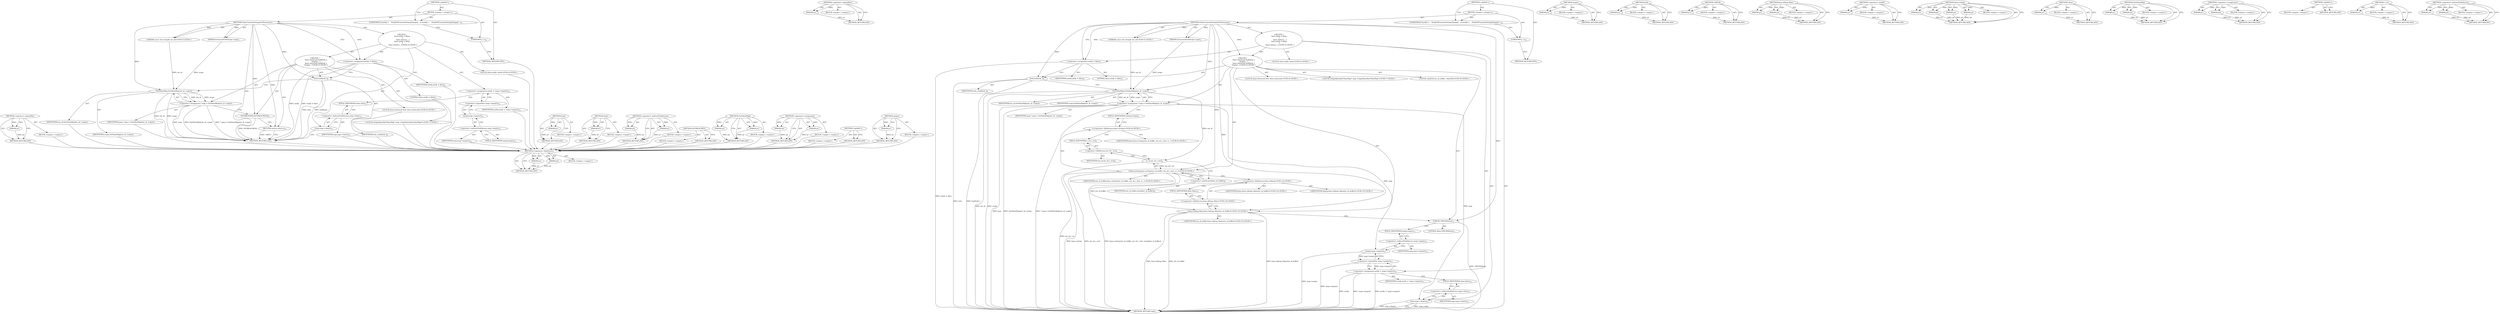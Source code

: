 digraph "empty" {
vulnerable_110 [label=<(METHOD,&lt;operator&gt;.fieldAccess)>];
vulnerable_111 [label=<(PARAM,p1)>];
vulnerable_112 [label=<(PARAM,p2)>];
vulnerable_113 [label=<(BLOCK,&lt;empty&gt;,&lt;empty&gt;)>];
vulnerable_114 [label=<(METHOD_RETURN,ANY)>];
vulnerable_132 [label=<(METHOD,&lt;operator&gt;.logicalNot)>];
vulnerable_133 [label=<(PARAM,p1)>];
vulnerable_134 [label=<(BLOCK,&lt;empty&gt;,&lt;empty&gt;)>];
vulnerable_135 [label=<(METHOD_RETURN,ANY)>];
vulnerable_6 [label=<(METHOD,&lt;global&gt;)<SUB>1</SUB>>];
vulnerable_7 [label=<(BLOCK,&lt;empty&gt;,&lt;empty&gt;)<SUB>1</SUB>>];
vulnerable_8 [label=<(METHOD,ClearContentSettingsForExtension)<SUB>1</SUB>>];
vulnerable_9 [label="<(PARAM,const std::string&amp; ext_id)<SUB>2</SUB>>"];
vulnerable_10 [label=<(PARAM,ExtensionPrefsScope scope)<SUB>3</SUB>>];
vulnerable_11 [label="<(BLOCK,{
  bool notify = false;
   {
     base::AutoLo...,{
  bool notify = false;
   {
     base::AutoLo...)<SUB>3</SUB>>"];
vulnerable_12 [label="<(LOCAL,bool notify: bool)<SUB>4</SUB>>"];
vulnerable_13 [label=<(&lt;operator&gt;.assignment,notify = false)<SUB>4</SUB>>];
vulnerable_14 [label=<(IDENTIFIER,notify,notify = false)<SUB>4</SUB>>];
vulnerable_15 [label=<(LITERAL,false,notify = false)<SUB>4</SUB>>];
vulnerable_16 [label="<(BLOCK,{
     base::AutoLock lock(lock_);
     OriginI...,{
     base::AutoLock lock(lock_);
     OriginI...)<SUB>5</SUB>>"];
vulnerable_17 [label="<(LOCAL,base.AutoLock lock: base.AutoLock)<SUB>6</SUB>>"];
vulnerable_18 [label=<(lock,lock(lock_))<SUB>6</SUB>>];
vulnerable_19 [label=<(IDENTIFIER,lock_,lock(lock_))<SUB>6</SUB>>];
vulnerable_20 [label="<(LOCAL,OriginIdentifierValueMap* map: OriginIdentifierValueMap*)<SUB>7</SUB>>"];
vulnerable_21 [label=<(&lt;operator&gt;.assignment,* map = GetValueMap(ext_id, scope))<SUB>7</SUB>>];
vulnerable_22 [label=<(IDENTIFIER,map,* map = GetValueMap(ext_id, scope))<SUB>7</SUB>>];
vulnerable_23 [label=<(GetValueMap,GetValueMap(ext_id, scope))<SUB>7</SUB>>];
vulnerable_24 [label=<(IDENTIFIER,ext_id,GetValueMap(ext_id, scope))<SUB>7</SUB>>];
vulnerable_25 [label=<(IDENTIFIER,scope,GetValueMap(ext_id, scope))<SUB>7</SUB>>];
vulnerable_26 [label="<(LOCAL,char[33] ext_id_buffer: char[33])<SUB>8</SUB>>"];
vulnerable_27 [label="<(base.strlcpy,base::strlcpy(ext_id_buffer, ext_id.c_str(), si...)<SUB>9</SUB>>"];
vulnerable_28 [label="<(&lt;operator&gt;.fieldAccess,base::strlcpy)<SUB>9</SUB>>"];
vulnerable_29 [label="<(IDENTIFIER,base,base::strlcpy(ext_id_buffer, ext_id.c_str(), si...)<SUB>9</SUB>>"];
vulnerable_30 [label=<(FIELD_IDENTIFIER,strlcpy,strlcpy)<SUB>9</SUB>>];
vulnerable_31 [label="<(IDENTIFIER,ext_id_buffer,base::strlcpy(ext_id_buffer, ext_id.c_str(), si...)<SUB>9</SUB>>"];
vulnerable_32 [label=<(c_str,ext_id.c_str())<SUB>9</SUB>>];
vulnerable_33 [label=<(&lt;operator&gt;.fieldAccess,ext_id.c_str)<SUB>9</SUB>>];
vulnerable_34 [label=<(IDENTIFIER,ext_id,ext_id.c_str())<SUB>9</SUB>>];
vulnerable_35 [label=<(FIELD_IDENTIFIER,c_str,c_str)<SUB>9</SUB>>];
vulnerable_36 [label=<(&lt;operator&gt;.sizeOf,sizeof(ext_id_buffer))<SUB>9</SUB>>];
vulnerable_37 [label=<(IDENTIFIER,ext_id_buffer,sizeof(ext_id_buffer))<SUB>9</SUB>>];
vulnerable_38 [label="<(base.debug.Alias,base::debug::Alias(ext_id_buffer))<SUB>10</SUB>>"];
vulnerable_39 [label="<(&lt;operator&gt;.fieldAccess,base::debug::Alias)<SUB>10</SUB>>"];
vulnerable_40 [label="<(&lt;operator&gt;.fieldAccess,base::debug)<SUB>10</SUB>>"];
vulnerable_41 [label="<(IDENTIFIER,base,base::debug::Alias(ext_id_buffer))<SUB>10</SUB>>"];
vulnerable_42 [label="<(IDENTIFIER,debug,base::debug::Alias(ext_id_buffer))<SUB>10</SUB>>"];
vulnerable_43 [label=<(FIELD_IDENTIFIER,Alias,Alias)<SUB>10</SUB>>];
vulnerable_44 [label="<(IDENTIFIER,ext_id_buffer,base::debug::Alias(ext_id_buffer))<SUB>10</SUB>>"];
vulnerable_45 [label=<(CHECK,CHECK(false))<SUB>11</SUB>>];
vulnerable_46 [label=<(LITERAL,false,CHECK(false))<SUB>11</SUB>>];
vulnerable_47 [label=<(&lt;operator&gt;.assignment,notify = !map-&gt;empty())<SUB>13</SUB>>];
vulnerable_48 [label=<(IDENTIFIER,notify,notify = !map-&gt;empty())<SUB>13</SUB>>];
vulnerable_49 [label=<(&lt;operator&gt;.logicalNot,!map-&gt;empty())<SUB>13</SUB>>];
vulnerable_50 [label=<(empty,map-&gt;empty())<SUB>13</SUB>>];
vulnerable_51 [label=<(&lt;operator&gt;.indirectFieldAccess,map-&gt;empty)<SUB>13</SUB>>];
vulnerable_52 [label=<(IDENTIFIER,map,map-&gt;empty())<SUB>13</SUB>>];
vulnerable_53 [label=<(FIELD_IDENTIFIER,empty,empty)<SUB>13</SUB>>];
vulnerable_54 [label=<(clear,map-&gt;clear())<SUB>14</SUB>>];
vulnerable_55 [label=<(&lt;operator&gt;.indirectFieldAccess,map-&gt;clear)<SUB>14</SUB>>];
vulnerable_56 [label=<(IDENTIFIER,map,map-&gt;clear())<SUB>14</SUB>>];
vulnerable_57 [label=<(FIELD_IDENTIFIER,clear,clear)<SUB>14</SUB>>];
vulnerable_58 [label=<(METHOD_RETURN,void)<SUB>1</SUB>>];
vulnerable_60 [label=<(UNKNOWN,if (notify) {
    NotifyOfContentSettingChanged...,if (notify) {
    NotifyOfContentSettingChanged...)<SUB>16</SUB>>];
vulnerable_61 [label=<(UNKNOWN,},})<SUB>19</SUB>>];
vulnerable_62 [label=<(METHOD_RETURN,ANY)<SUB>1</SUB>>];
vulnerable_136 [label=<(METHOD,empty)>];
vulnerable_137 [label=<(PARAM,p1)>];
vulnerable_138 [label=<(BLOCK,&lt;empty&gt;,&lt;empty&gt;)>];
vulnerable_139 [label=<(METHOD_RETURN,ANY)>];
vulnerable_94 [label=<(METHOD,lock)>];
vulnerable_95 [label=<(PARAM,p1)>];
vulnerable_96 [label=<(BLOCK,&lt;empty&gt;,&lt;empty&gt;)>];
vulnerable_97 [label=<(METHOD_RETURN,ANY)>];
vulnerable_128 [label=<(METHOD,CHECK)>];
vulnerable_129 [label=<(PARAM,p1)>];
vulnerable_130 [label=<(BLOCK,&lt;empty&gt;,&lt;empty&gt;)>];
vulnerable_131 [label=<(METHOD_RETURN,ANY)>];
vulnerable_123 [label=<(METHOD,base.debug.Alias)>];
vulnerable_124 [label=<(PARAM,p1)>];
vulnerable_125 [label=<(PARAM,p2)>];
vulnerable_126 [label=<(BLOCK,&lt;empty&gt;,&lt;empty&gt;)>];
vulnerable_127 [label=<(METHOD_RETURN,ANY)>];
vulnerable_119 [label=<(METHOD,&lt;operator&gt;.sizeOf)>];
vulnerable_120 [label=<(PARAM,p1)>];
vulnerable_121 [label=<(BLOCK,&lt;empty&gt;,&lt;empty&gt;)>];
vulnerable_122 [label=<(METHOD_RETURN,ANY)>];
vulnerable_103 [label=<(METHOD,base.strlcpy)>];
vulnerable_104 [label=<(PARAM,p1)>];
vulnerable_105 [label=<(PARAM,p2)>];
vulnerable_106 [label=<(PARAM,p3)>];
vulnerable_107 [label=<(PARAM,p4)>];
vulnerable_108 [label=<(BLOCK,&lt;empty&gt;,&lt;empty&gt;)>];
vulnerable_109 [label=<(METHOD_RETURN,ANY)>];
vulnerable_145 [label=<(METHOD,clear)>];
vulnerable_146 [label=<(PARAM,p1)>];
vulnerable_147 [label=<(BLOCK,&lt;empty&gt;,&lt;empty&gt;)>];
vulnerable_148 [label=<(METHOD_RETURN,ANY)>];
vulnerable_98 [label=<(METHOD,GetValueMap)>];
vulnerable_99 [label=<(PARAM,p1)>];
vulnerable_100 [label=<(PARAM,p2)>];
vulnerable_101 [label=<(BLOCK,&lt;empty&gt;,&lt;empty&gt;)>];
vulnerable_102 [label=<(METHOD_RETURN,ANY)>];
vulnerable_89 [label=<(METHOD,&lt;operator&gt;.assignment)>];
vulnerable_90 [label=<(PARAM,p1)>];
vulnerable_91 [label=<(PARAM,p2)>];
vulnerable_92 [label=<(BLOCK,&lt;empty&gt;,&lt;empty&gt;)>];
vulnerable_93 [label=<(METHOD_RETURN,ANY)>];
vulnerable_83 [label=<(METHOD,&lt;global&gt;)<SUB>1</SUB>>];
vulnerable_84 [label=<(BLOCK,&lt;empty&gt;,&lt;empty&gt;)>];
vulnerable_85 [label=<(METHOD_RETURN,ANY)>];
vulnerable_115 [label=<(METHOD,c_str)>];
vulnerable_116 [label=<(PARAM,p1)>];
vulnerable_117 [label=<(BLOCK,&lt;empty&gt;,&lt;empty&gt;)>];
vulnerable_118 [label=<(METHOD_RETURN,ANY)>];
vulnerable_140 [label=<(METHOD,&lt;operator&gt;.indirectFieldAccess)>];
vulnerable_141 [label=<(PARAM,p1)>];
vulnerable_142 [label=<(PARAM,p2)>];
vulnerable_143 [label=<(BLOCK,&lt;empty&gt;,&lt;empty&gt;)>];
vulnerable_144 [label=<(METHOD_RETURN,ANY)>];
fixed_83 [label=<(METHOD,&lt;operator&gt;.logicalNot)>];
fixed_84 [label=<(PARAM,p1)>];
fixed_85 [label=<(BLOCK,&lt;empty&gt;,&lt;empty&gt;)>];
fixed_86 [label=<(METHOD_RETURN,ANY)>];
fixed_6 [label=<(METHOD,&lt;global&gt;)<SUB>1</SUB>>];
fixed_7 [label=<(BLOCK,&lt;empty&gt;,&lt;empty&gt;)<SUB>1</SUB>>];
fixed_8 [label=<(METHOD,ClearContentSettingsForExtension)<SUB>1</SUB>>];
fixed_9 [label="<(PARAM,const std::string&amp; ext_id)<SUB>2</SUB>>"];
fixed_10 [label=<(PARAM,ExtensionPrefsScope scope)<SUB>3</SUB>>];
fixed_11 [label="<(BLOCK,{
  bool notify = false;
   {
     base::AutoLo...,{
  bool notify = false;
   {
     base::AutoLo...)<SUB>3</SUB>>"];
fixed_12 [label="<(LOCAL,bool notify: bool)<SUB>4</SUB>>"];
fixed_13 [label=<(&lt;operator&gt;.assignment,notify = false)<SUB>4</SUB>>];
fixed_14 [label=<(IDENTIFIER,notify,notify = false)<SUB>4</SUB>>];
fixed_15 [label=<(LITERAL,false,notify = false)<SUB>4</SUB>>];
fixed_16 [label="<(BLOCK,{
     base::AutoLock lock(lock_);
     OriginI...,{
     base::AutoLock lock(lock_);
     OriginI...)<SUB>5</SUB>>"];
fixed_17 [label="<(LOCAL,base.AutoLock lock: base.AutoLock)<SUB>6</SUB>>"];
fixed_18 [label=<(lock,lock(lock_))<SUB>6</SUB>>];
fixed_19 [label=<(IDENTIFIER,lock_,lock(lock_))<SUB>6</SUB>>];
fixed_20 [label="<(LOCAL,OriginIdentifierValueMap* map: OriginIdentifierValueMap*)<SUB>7</SUB>>"];
fixed_21 [label=<(&lt;operator&gt;.assignment,* map = GetValueMap(ext_id, scope))<SUB>7</SUB>>];
fixed_22 [label=<(IDENTIFIER,map,* map = GetValueMap(ext_id, scope))<SUB>7</SUB>>];
fixed_23 [label=<(GetValueMap,GetValueMap(ext_id, scope))<SUB>7</SUB>>];
fixed_24 [label=<(IDENTIFIER,ext_id,GetValueMap(ext_id, scope))<SUB>7</SUB>>];
fixed_25 [label=<(IDENTIFIER,scope,GetValueMap(ext_id, scope))<SUB>7</SUB>>];
fixed_26 [label=<(NOTREACHED,NOTREACHED())<SUB>9</SUB>>];
fixed_27 [label=<(RETURN,return;,return;)<SUB>10</SUB>>];
fixed_28 [label=<(&lt;operator&gt;.assignment,notify = !map-&gt;empty())<SUB>12</SUB>>];
fixed_29 [label=<(IDENTIFIER,notify,notify = !map-&gt;empty())<SUB>12</SUB>>];
fixed_30 [label=<(&lt;operator&gt;.logicalNot,!map-&gt;empty())<SUB>12</SUB>>];
fixed_31 [label=<(empty,map-&gt;empty())<SUB>12</SUB>>];
fixed_32 [label=<(&lt;operator&gt;.indirectFieldAccess,map-&gt;empty)<SUB>12</SUB>>];
fixed_33 [label=<(IDENTIFIER,map,map-&gt;empty())<SUB>12</SUB>>];
fixed_34 [label=<(FIELD_IDENTIFIER,empty,empty)<SUB>12</SUB>>];
fixed_35 [label=<(clear,map-&gt;clear())<SUB>13</SUB>>];
fixed_36 [label=<(&lt;operator&gt;.indirectFieldAccess,map-&gt;clear)<SUB>13</SUB>>];
fixed_37 [label=<(IDENTIFIER,map,map-&gt;clear())<SUB>13</SUB>>];
fixed_38 [label=<(FIELD_IDENTIFIER,clear,clear)<SUB>13</SUB>>];
fixed_39 [label=<(METHOD_RETURN,void)<SUB>1</SUB>>];
fixed_41 [label=<(UNKNOWN,if (notify) {
    NotifyOfContentSettingChanged...,if (notify) {
    NotifyOfContentSettingChanged...)<SUB>15</SUB>>];
fixed_42 [label=<(UNKNOWN,},})<SUB>18</SUB>>];
fixed_43 [label=<(METHOD_RETURN,ANY)<SUB>1</SUB>>];
fixed_71 [label=<(METHOD,lock)>];
fixed_72 [label=<(PARAM,p1)>];
fixed_73 [label=<(BLOCK,&lt;empty&gt;,&lt;empty&gt;)>];
fixed_74 [label=<(METHOD_RETURN,ANY)>];
fixed_96 [label=<(METHOD,clear)>];
fixed_97 [label=<(PARAM,p1)>];
fixed_98 [label=<(BLOCK,&lt;empty&gt;,&lt;empty&gt;)>];
fixed_99 [label=<(METHOD_RETURN,ANY)>];
fixed_91 [label=<(METHOD,&lt;operator&gt;.indirectFieldAccess)>];
fixed_92 [label=<(PARAM,p1)>];
fixed_93 [label=<(PARAM,p2)>];
fixed_94 [label=<(BLOCK,&lt;empty&gt;,&lt;empty&gt;)>];
fixed_95 [label=<(METHOD_RETURN,ANY)>];
fixed_80 [label=<(METHOD,NOTREACHED)>];
fixed_81 [label=<(BLOCK,&lt;empty&gt;,&lt;empty&gt;)>];
fixed_82 [label=<(METHOD_RETURN,ANY)>];
fixed_75 [label=<(METHOD,GetValueMap)>];
fixed_76 [label=<(PARAM,p1)>];
fixed_77 [label=<(PARAM,p2)>];
fixed_78 [label=<(BLOCK,&lt;empty&gt;,&lt;empty&gt;)>];
fixed_79 [label=<(METHOD_RETURN,ANY)>];
fixed_66 [label=<(METHOD,&lt;operator&gt;.assignment)>];
fixed_67 [label=<(PARAM,p1)>];
fixed_68 [label=<(PARAM,p2)>];
fixed_69 [label=<(BLOCK,&lt;empty&gt;,&lt;empty&gt;)>];
fixed_70 [label=<(METHOD_RETURN,ANY)>];
fixed_60 [label=<(METHOD,&lt;global&gt;)<SUB>1</SUB>>];
fixed_61 [label=<(BLOCK,&lt;empty&gt;,&lt;empty&gt;)>];
fixed_62 [label=<(METHOD_RETURN,ANY)>];
fixed_87 [label=<(METHOD,empty)>];
fixed_88 [label=<(PARAM,p1)>];
fixed_89 [label=<(BLOCK,&lt;empty&gt;,&lt;empty&gt;)>];
fixed_90 [label=<(METHOD_RETURN,ANY)>];
vulnerable_110 -> vulnerable_111  [key=0, label="AST: "];
vulnerable_110 -> vulnerable_111  [key=1, label="DDG: "];
vulnerable_110 -> vulnerable_113  [key=0, label="AST: "];
vulnerable_110 -> vulnerable_112  [key=0, label="AST: "];
vulnerable_110 -> vulnerable_112  [key=1, label="DDG: "];
vulnerable_110 -> vulnerable_114  [key=0, label="AST: "];
vulnerable_110 -> vulnerable_114  [key=1, label="CFG: "];
vulnerable_111 -> vulnerable_114  [key=0, label="DDG: p1"];
vulnerable_112 -> vulnerable_114  [key=0, label="DDG: p2"];
vulnerable_132 -> vulnerable_133  [key=0, label="AST: "];
vulnerable_132 -> vulnerable_133  [key=1, label="DDG: "];
vulnerable_132 -> vulnerable_134  [key=0, label="AST: "];
vulnerable_132 -> vulnerable_135  [key=0, label="AST: "];
vulnerable_132 -> vulnerable_135  [key=1, label="CFG: "];
vulnerable_133 -> vulnerable_135  [key=0, label="DDG: p1"];
vulnerable_6 -> vulnerable_7  [key=0, label="AST: "];
vulnerable_6 -> vulnerable_62  [key=0, label="AST: "];
vulnerable_6 -> vulnerable_60  [key=0, label="CFG: "];
vulnerable_7 -> vulnerable_8  [key=0, label="AST: "];
vulnerable_7 -> vulnerable_60  [key=0, label="AST: "];
vulnerable_7 -> vulnerable_61  [key=0, label="AST: "];
vulnerable_8 -> vulnerable_9  [key=0, label="AST: "];
vulnerable_8 -> vulnerable_9  [key=1, label="DDG: "];
vulnerable_8 -> vulnerable_10  [key=0, label="AST: "];
vulnerable_8 -> vulnerable_10  [key=1, label="DDG: "];
vulnerable_8 -> vulnerable_11  [key=0, label="AST: "];
vulnerable_8 -> vulnerable_58  [key=0, label="AST: "];
vulnerable_8 -> vulnerable_13  [key=0, label="CFG: "];
vulnerable_8 -> vulnerable_13  [key=1, label="DDG: "];
vulnerable_8 -> vulnerable_16  [key=0, label="DDG: "];
vulnerable_8 -> vulnerable_18  [key=0, label="DDG: "];
vulnerable_8 -> vulnerable_27  [key=0, label="DDG: "];
vulnerable_8 -> vulnerable_38  [key=0, label="DDG: "];
vulnerable_8 -> vulnerable_45  [key=0, label="DDG: "];
vulnerable_8 -> vulnerable_23  [key=0, label="DDG: "];
vulnerable_9 -> vulnerable_23  [key=0, label="DDG: ext_id"];
vulnerable_10 -> vulnerable_23  [key=0, label="DDG: scope"];
vulnerable_11 -> vulnerable_12  [key=0, label="AST: "];
vulnerable_11 -> vulnerable_13  [key=0, label="AST: "];
vulnerable_11 -> vulnerable_16  [key=0, label="AST: "];
vulnerable_11 -> vulnerable_47  [key=0, label="AST: "];
vulnerable_11 -> vulnerable_54  [key=0, label="AST: "];
vulnerable_13 -> vulnerable_14  [key=0, label="AST: "];
vulnerable_13 -> vulnerable_15  [key=0, label="AST: "];
vulnerable_13 -> vulnerable_18  [key=0, label="CFG: "];
vulnerable_13 -> vulnerable_58  [key=0, label="DDG: notify = false"];
vulnerable_16 -> vulnerable_17  [key=0, label="AST: "];
vulnerable_16 -> vulnerable_18  [key=0, label="AST: "];
vulnerable_16 -> vulnerable_20  [key=0, label="AST: "];
vulnerable_16 -> vulnerable_21  [key=0, label="AST: "];
vulnerable_16 -> vulnerable_26  [key=0, label="AST: "];
vulnerable_16 -> vulnerable_27  [key=0, label="AST: "];
vulnerable_16 -> vulnerable_38  [key=0, label="AST: "];
vulnerable_16 -> vulnerable_45  [key=0, label="AST: "];
vulnerable_18 -> vulnerable_19  [key=0, label="AST: "];
vulnerable_18 -> vulnerable_23  [key=0, label="CFG: "];
vulnerable_18 -> vulnerable_58  [key=0, label="DDG: lock(lock_)"];
vulnerable_18 -> vulnerable_58  [key=1, label="DDG: lock_"];
vulnerable_21 -> vulnerable_22  [key=0, label="AST: "];
vulnerable_21 -> vulnerable_23  [key=0, label="AST: "];
vulnerable_21 -> vulnerable_30  [key=0, label="CFG: "];
vulnerable_21 -> vulnerable_58  [key=0, label="DDG: map"];
vulnerable_21 -> vulnerable_58  [key=1, label="DDG: GetValueMap(ext_id, scope)"];
vulnerable_21 -> vulnerable_58  [key=2, label="DDG: * map = GetValueMap(ext_id, scope)"];
vulnerable_21 -> vulnerable_54  [key=0, label="DDG: map"];
vulnerable_21 -> vulnerable_50  [key=0, label="DDG: map"];
vulnerable_23 -> vulnerable_24  [key=0, label="AST: "];
vulnerable_23 -> vulnerable_25  [key=0, label="AST: "];
vulnerable_23 -> vulnerable_21  [key=0, label="CFG: "];
vulnerable_23 -> vulnerable_21  [key=1, label="DDG: ext_id"];
vulnerable_23 -> vulnerable_21  [key=2, label="DDG: scope"];
vulnerable_23 -> vulnerable_58  [key=0, label="DDG: ext_id"];
vulnerable_23 -> vulnerable_58  [key=1, label="DDG: scope"];
vulnerable_23 -> vulnerable_32  [key=0, label="DDG: ext_id"];
vulnerable_27 -> vulnerable_28  [key=0, label="AST: "];
vulnerable_27 -> vulnerable_31  [key=0, label="AST: "];
vulnerable_27 -> vulnerable_32  [key=0, label="AST: "];
vulnerable_27 -> vulnerable_36  [key=0, label="AST: "];
vulnerable_27 -> vulnerable_40  [key=0, label="CFG: "];
vulnerable_27 -> vulnerable_58  [key=0, label="DDG: base::strlcpy"];
vulnerable_27 -> vulnerable_58  [key=1, label="DDG: ext_id.c_str()"];
vulnerable_27 -> vulnerable_58  [key=2, label="DDG: base::strlcpy(ext_id_buffer, ext_id.c_str(), sizeof(ext_id_buffer))"];
vulnerable_27 -> vulnerable_38  [key=0, label="DDG: ext_id_buffer"];
vulnerable_28 -> vulnerable_29  [key=0, label="AST: "];
vulnerable_28 -> vulnerable_30  [key=0, label="AST: "];
vulnerable_28 -> vulnerable_35  [key=0, label="CFG: "];
vulnerable_30 -> vulnerable_28  [key=0, label="CFG: "];
vulnerable_32 -> vulnerable_33  [key=0, label="AST: "];
vulnerable_32 -> vulnerable_36  [key=0, label="CFG: "];
vulnerable_32 -> vulnerable_58  [key=0, label="DDG: ext_id.c_str"];
vulnerable_32 -> vulnerable_27  [key=0, label="DDG: ext_id.c_str"];
vulnerable_33 -> vulnerable_34  [key=0, label="AST: "];
vulnerable_33 -> vulnerable_35  [key=0, label="AST: "];
vulnerable_33 -> vulnerable_32  [key=0, label="CFG: "];
vulnerable_35 -> vulnerable_33  [key=0, label="CFG: "];
vulnerable_36 -> vulnerable_37  [key=0, label="AST: "];
vulnerable_36 -> vulnerable_27  [key=0, label="CFG: "];
vulnerable_38 -> vulnerable_39  [key=0, label="AST: "];
vulnerable_38 -> vulnerable_44  [key=0, label="AST: "];
vulnerable_38 -> vulnerable_45  [key=0, label="CFG: "];
vulnerable_38 -> vulnerable_58  [key=0, label="DDG: base::debug::Alias"];
vulnerable_38 -> vulnerable_58  [key=1, label="DDG: ext_id_buffer"];
vulnerable_38 -> vulnerable_58  [key=2, label="DDG: base::debug::Alias(ext_id_buffer)"];
vulnerable_39 -> vulnerable_40  [key=0, label="AST: "];
vulnerable_39 -> vulnerable_43  [key=0, label="AST: "];
vulnerable_39 -> vulnerable_38  [key=0, label="CFG: "];
vulnerable_40 -> vulnerable_41  [key=0, label="AST: "];
vulnerable_40 -> vulnerable_42  [key=0, label="AST: "];
vulnerable_40 -> vulnerable_43  [key=0, label="CFG: "];
vulnerable_43 -> vulnerable_39  [key=0, label="CFG: "];
vulnerable_45 -> vulnerable_46  [key=0, label="AST: "];
vulnerable_45 -> vulnerable_53  [key=0, label="CFG: "];
vulnerable_45 -> vulnerable_58  [key=0, label="DDG: CHECK(false)"];
vulnerable_47 -> vulnerable_48  [key=0, label="AST: "];
vulnerable_47 -> vulnerable_49  [key=0, label="AST: "];
vulnerable_47 -> vulnerable_57  [key=0, label="CFG: "];
vulnerable_47 -> vulnerable_58  [key=0, label="DDG: notify"];
vulnerable_47 -> vulnerable_58  [key=1, label="DDG: !map-&gt;empty()"];
vulnerable_47 -> vulnerable_58  [key=2, label="DDG: notify = !map-&gt;empty()"];
vulnerable_49 -> vulnerable_50  [key=0, label="AST: "];
vulnerable_49 -> vulnerable_47  [key=0, label="CFG: "];
vulnerable_49 -> vulnerable_47  [key=1, label="DDG: map-&gt;empty()"];
vulnerable_49 -> vulnerable_58  [key=0, label="DDG: map-&gt;empty()"];
vulnerable_50 -> vulnerable_51  [key=0, label="AST: "];
vulnerable_50 -> vulnerable_49  [key=0, label="CFG: "];
vulnerable_50 -> vulnerable_49  [key=1, label="DDG: map-&gt;empty"];
vulnerable_50 -> vulnerable_58  [key=0, label="DDG: map-&gt;empty"];
vulnerable_51 -> vulnerable_52  [key=0, label="AST: "];
vulnerable_51 -> vulnerable_53  [key=0, label="AST: "];
vulnerable_51 -> vulnerable_50  [key=0, label="CFG: "];
vulnerable_53 -> vulnerable_51  [key=0, label="CFG: "];
vulnerable_54 -> vulnerable_55  [key=0, label="AST: "];
vulnerable_54 -> vulnerable_58  [key=0, label="CFG: "];
vulnerable_54 -> vulnerable_58  [key=1, label="DDG: map-&gt;clear"];
vulnerable_54 -> vulnerable_58  [key=2, label="DDG: map-&gt;clear()"];
vulnerable_55 -> vulnerable_56  [key=0, label="AST: "];
vulnerable_55 -> vulnerable_57  [key=0, label="AST: "];
vulnerable_55 -> vulnerable_54  [key=0, label="CFG: "];
vulnerable_57 -> vulnerable_55  [key=0, label="CFG: "];
vulnerable_60 -> vulnerable_61  [key=0, label="CFG: "];
vulnerable_61 -> vulnerable_62  [key=0, label="CFG: "];
vulnerable_136 -> vulnerable_137  [key=0, label="AST: "];
vulnerable_136 -> vulnerable_137  [key=1, label="DDG: "];
vulnerable_136 -> vulnerable_138  [key=0, label="AST: "];
vulnerable_136 -> vulnerable_139  [key=0, label="AST: "];
vulnerable_136 -> vulnerable_139  [key=1, label="CFG: "];
vulnerable_137 -> vulnerable_139  [key=0, label="DDG: p1"];
vulnerable_94 -> vulnerable_95  [key=0, label="AST: "];
vulnerable_94 -> vulnerable_95  [key=1, label="DDG: "];
vulnerable_94 -> vulnerable_96  [key=0, label="AST: "];
vulnerable_94 -> vulnerable_97  [key=0, label="AST: "];
vulnerable_94 -> vulnerable_97  [key=1, label="CFG: "];
vulnerable_95 -> vulnerable_97  [key=0, label="DDG: p1"];
vulnerable_128 -> vulnerable_129  [key=0, label="AST: "];
vulnerable_128 -> vulnerable_129  [key=1, label="DDG: "];
vulnerable_128 -> vulnerable_130  [key=0, label="AST: "];
vulnerable_128 -> vulnerable_131  [key=0, label="AST: "];
vulnerable_128 -> vulnerable_131  [key=1, label="CFG: "];
vulnerable_129 -> vulnerable_131  [key=0, label="DDG: p1"];
vulnerable_123 -> vulnerable_124  [key=0, label="AST: "];
vulnerable_123 -> vulnerable_124  [key=1, label="DDG: "];
vulnerable_123 -> vulnerable_126  [key=0, label="AST: "];
vulnerable_123 -> vulnerable_125  [key=0, label="AST: "];
vulnerable_123 -> vulnerable_125  [key=1, label="DDG: "];
vulnerable_123 -> vulnerable_127  [key=0, label="AST: "];
vulnerable_123 -> vulnerable_127  [key=1, label="CFG: "];
vulnerable_124 -> vulnerable_127  [key=0, label="DDG: p1"];
vulnerable_125 -> vulnerable_127  [key=0, label="DDG: p2"];
vulnerable_119 -> vulnerable_120  [key=0, label="AST: "];
vulnerable_119 -> vulnerable_120  [key=1, label="DDG: "];
vulnerable_119 -> vulnerable_121  [key=0, label="AST: "];
vulnerable_119 -> vulnerable_122  [key=0, label="AST: "];
vulnerable_119 -> vulnerable_122  [key=1, label="CFG: "];
vulnerable_120 -> vulnerable_122  [key=0, label="DDG: p1"];
vulnerable_103 -> vulnerable_104  [key=0, label="AST: "];
vulnerable_103 -> vulnerable_104  [key=1, label="DDG: "];
vulnerable_103 -> vulnerable_108  [key=0, label="AST: "];
vulnerable_103 -> vulnerable_105  [key=0, label="AST: "];
vulnerable_103 -> vulnerable_105  [key=1, label="DDG: "];
vulnerable_103 -> vulnerable_109  [key=0, label="AST: "];
vulnerable_103 -> vulnerable_109  [key=1, label="CFG: "];
vulnerable_103 -> vulnerable_106  [key=0, label="AST: "];
vulnerable_103 -> vulnerable_106  [key=1, label="DDG: "];
vulnerable_103 -> vulnerable_107  [key=0, label="AST: "];
vulnerable_103 -> vulnerable_107  [key=1, label="DDG: "];
vulnerable_104 -> vulnerable_109  [key=0, label="DDG: p1"];
vulnerable_105 -> vulnerable_109  [key=0, label="DDG: p2"];
vulnerable_106 -> vulnerable_109  [key=0, label="DDG: p3"];
vulnerable_107 -> vulnerable_109  [key=0, label="DDG: p4"];
vulnerable_145 -> vulnerable_146  [key=0, label="AST: "];
vulnerable_145 -> vulnerable_146  [key=1, label="DDG: "];
vulnerable_145 -> vulnerable_147  [key=0, label="AST: "];
vulnerable_145 -> vulnerable_148  [key=0, label="AST: "];
vulnerable_145 -> vulnerable_148  [key=1, label="CFG: "];
vulnerable_146 -> vulnerable_148  [key=0, label="DDG: p1"];
vulnerable_98 -> vulnerable_99  [key=0, label="AST: "];
vulnerable_98 -> vulnerable_99  [key=1, label="DDG: "];
vulnerable_98 -> vulnerable_101  [key=0, label="AST: "];
vulnerable_98 -> vulnerable_100  [key=0, label="AST: "];
vulnerable_98 -> vulnerable_100  [key=1, label="DDG: "];
vulnerable_98 -> vulnerable_102  [key=0, label="AST: "];
vulnerable_98 -> vulnerable_102  [key=1, label="CFG: "];
vulnerable_99 -> vulnerable_102  [key=0, label="DDG: p1"];
vulnerable_100 -> vulnerable_102  [key=0, label="DDG: p2"];
vulnerable_89 -> vulnerable_90  [key=0, label="AST: "];
vulnerable_89 -> vulnerable_90  [key=1, label="DDG: "];
vulnerable_89 -> vulnerable_92  [key=0, label="AST: "];
vulnerable_89 -> vulnerable_91  [key=0, label="AST: "];
vulnerable_89 -> vulnerable_91  [key=1, label="DDG: "];
vulnerable_89 -> vulnerable_93  [key=0, label="AST: "];
vulnerable_89 -> vulnerable_93  [key=1, label="CFG: "];
vulnerable_90 -> vulnerable_93  [key=0, label="DDG: p1"];
vulnerable_91 -> vulnerable_93  [key=0, label="DDG: p2"];
vulnerable_83 -> vulnerable_84  [key=0, label="AST: "];
vulnerable_83 -> vulnerable_85  [key=0, label="AST: "];
vulnerable_83 -> vulnerable_85  [key=1, label="CFG: "];
vulnerable_115 -> vulnerable_116  [key=0, label="AST: "];
vulnerable_115 -> vulnerable_116  [key=1, label="DDG: "];
vulnerable_115 -> vulnerable_117  [key=0, label="AST: "];
vulnerable_115 -> vulnerable_118  [key=0, label="AST: "];
vulnerable_115 -> vulnerable_118  [key=1, label="CFG: "];
vulnerable_116 -> vulnerable_118  [key=0, label="DDG: p1"];
vulnerable_140 -> vulnerable_141  [key=0, label="AST: "];
vulnerable_140 -> vulnerable_141  [key=1, label="DDG: "];
vulnerable_140 -> vulnerable_143  [key=0, label="AST: "];
vulnerable_140 -> vulnerable_142  [key=0, label="AST: "];
vulnerable_140 -> vulnerable_142  [key=1, label="DDG: "];
vulnerable_140 -> vulnerable_144  [key=0, label="AST: "];
vulnerable_140 -> vulnerable_144  [key=1, label="CFG: "];
vulnerable_141 -> vulnerable_144  [key=0, label="DDG: p1"];
vulnerable_142 -> vulnerable_144  [key=0, label="DDG: p2"];
fixed_83 -> fixed_84  [key=0, label="AST: "];
fixed_83 -> fixed_84  [key=1, label="DDG: "];
fixed_83 -> fixed_85  [key=0, label="AST: "];
fixed_83 -> fixed_86  [key=0, label="AST: "];
fixed_83 -> fixed_86  [key=1, label="CFG: "];
fixed_84 -> fixed_86  [key=0, label="DDG: p1"];
fixed_85 -> vulnerable_110  [key=0];
fixed_86 -> vulnerable_110  [key=0];
fixed_6 -> fixed_7  [key=0, label="AST: "];
fixed_6 -> fixed_43  [key=0, label="AST: "];
fixed_6 -> fixed_41  [key=0, label="CFG: "];
fixed_7 -> fixed_8  [key=0, label="AST: "];
fixed_7 -> fixed_41  [key=0, label="AST: "];
fixed_7 -> fixed_42  [key=0, label="AST: "];
fixed_8 -> fixed_9  [key=0, label="AST: "];
fixed_8 -> fixed_9  [key=1, label="DDG: "];
fixed_8 -> fixed_10  [key=0, label="AST: "];
fixed_8 -> fixed_10  [key=1, label="DDG: "];
fixed_8 -> fixed_11  [key=0, label="AST: "];
fixed_8 -> fixed_39  [key=0, label="AST: "];
fixed_8 -> fixed_13  [key=0, label="CFG: "];
fixed_8 -> fixed_13  [key=1, label="DDG: "];
fixed_8 -> fixed_26  [key=0, label="DDG: "];
fixed_8 -> fixed_27  [key=0, label="DDG: "];
fixed_8 -> fixed_18  [key=0, label="DDG: "];
fixed_8 -> fixed_23  [key=0, label="DDG: "];
fixed_9 -> fixed_23  [key=0, label="DDG: ext_id"];
fixed_10 -> fixed_23  [key=0, label="DDG: scope"];
fixed_11 -> fixed_12  [key=0, label="AST: "];
fixed_11 -> fixed_13  [key=0, label="AST: "];
fixed_11 -> fixed_16  [key=0, label="AST: "];
fixed_11 -> fixed_28  [key=0, label="AST: "];
fixed_11 -> fixed_35  [key=0, label="AST: "];
fixed_12 -> vulnerable_110  [key=0];
fixed_13 -> fixed_14  [key=0, label="AST: "];
fixed_13 -> fixed_15  [key=0, label="AST: "];
fixed_13 -> fixed_18  [key=0, label="CFG: "];
fixed_13 -> fixed_39  [key=0, label="DDG: notify"];
fixed_13 -> fixed_39  [key=1, label="DDG: notify = false"];
fixed_14 -> vulnerable_110  [key=0];
fixed_15 -> vulnerable_110  [key=0];
fixed_16 -> fixed_17  [key=0, label="AST: "];
fixed_16 -> fixed_18  [key=0, label="AST: "];
fixed_16 -> fixed_20  [key=0, label="AST: "];
fixed_16 -> fixed_21  [key=0, label="AST: "];
fixed_16 -> fixed_26  [key=0, label="AST: "];
fixed_16 -> fixed_27  [key=0, label="AST: "];
fixed_17 -> vulnerable_110  [key=0];
fixed_18 -> fixed_19  [key=0, label="AST: "];
fixed_18 -> fixed_23  [key=0, label="CFG: "];
fixed_18 -> fixed_39  [key=0, label="DDG: lock(lock_)"];
fixed_18 -> fixed_39  [key=1, label="DDG: lock_"];
fixed_19 -> vulnerable_110  [key=0];
fixed_20 -> vulnerable_110  [key=0];
fixed_21 -> fixed_22  [key=0, label="AST: "];
fixed_21 -> fixed_23  [key=0, label="AST: "];
fixed_21 -> fixed_26  [key=0, label="CFG: "];
fixed_21 -> fixed_39  [key=0, label="DDG: map"];
fixed_21 -> fixed_39  [key=1, label="DDG: GetValueMap(ext_id, scope)"];
fixed_21 -> fixed_39  [key=2, label="DDG: * map = GetValueMap(ext_id, scope)"];
fixed_22 -> vulnerable_110  [key=0];
fixed_23 -> fixed_24  [key=0, label="AST: "];
fixed_23 -> fixed_25  [key=0, label="AST: "];
fixed_23 -> fixed_21  [key=0, label="CFG: "];
fixed_23 -> fixed_21  [key=1, label="DDG: ext_id"];
fixed_23 -> fixed_21  [key=2, label="DDG: scope"];
fixed_23 -> fixed_39  [key=0, label="DDG: ext_id"];
fixed_23 -> fixed_39  [key=1, label="DDG: scope"];
fixed_24 -> vulnerable_110  [key=0];
fixed_25 -> vulnerable_110  [key=0];
fixed_26 -> fixed_27  [key=0, label="CFG: "];
fixed_26 -> fixed_39  [key=0, label="DDG: NOTREACHED()"];
fixed_27 -> fixed_39  [key=0, label="CFG: "];
fixed_27 -> fixed_39  [key=1, label="DDG: &lt;RET&gt;"];
fixed_28 -> fixed_29  [key=0, label="AST: "];
fixed_28 -> fixed_30  [key=0, label="AST: "];
fixed_28 -> fixed_38  [key=0, label="CFG: "];
fixed_29 -> vulnerable_110  [key=0];
fixed_30 -> fixed_31  [key=0, label="AST: "];
fixed_30 -> fixed_28  [key=0, label="CFG: "];
fixed_31 -> fixed_32  [key=0, label="AST: "];
fixed_31 -> fixed_30  [key=0, label="CFG: "];
fixed_32 -> fixed_33  [key=0, label="AST: "];
fixed_32 -> fixed_34  [key=0, label="AST: "];
fixed_32 -> fixed_31  [key=0, label="CFG: "];
fixed_33 -> vulnerable_110  [key=0];
fixed_34 -> fixed_32  [key=0, label="CFG: "];
fixed_35 -> fixed_36  [key=0, label="AST: "];
fixed_35 -> fixed_39  [key=0, label="CFG: "];
fixed_36 -> fixed_37  [key=0, label="AST: "];
fixed_36 -> fixed_38  [key=0, label="AST: "];
fixed_36 -> fixed_35  [key=0, label="CFG: "];
fixed_37 -> vulnerable_110  [key=0];
fixed_38 -> fixed_36  [key=0, label="CFG: "];
fixed_39 -> vulnerable_110  [key=0];
fixed_41 -> fixed_42  [key=0, label="CFG: "];
fixed_42 -> fixed_43  [key=0, label="CFG: "];
fixed_43 -> vulnerable_110  [key=0];
fixed_71 -> fixed_72  [key=0, label="AST: "];
fixed_71 -> fixed_72  [key=1, label="DDG: "];
fixed_71 -> fixed_73  [key=0, label="AST: "];
fixed_71 -> fixed_74  [key=0, label="AST: "];
fixed_71 -> fixed_74  [key=1, label="CFG: "];
fixed_72 -> fixed_74  [key=0, label="DDG: p1"];
fixed_73 -> vulnerable_110  [key=0];
fixed_74 -> vulnerable_110  [key=0];
fixed_96 -> fixed_97  [key=0, label="AST: "];
fixed_96 -> fixed_97  [key=1, label="DDG: "];
fixed_96 -> fixed_98  [key=0, label="AST: "];
fixed_96 -> fixed_99  [key=0, label="AST: "];
fixed_96 -> fixed_99  [key=1, label="CFG: "];
fixed_97 -> fixed_99  [key=0, label="DDG: p1"];
fixed_98 -> vulnerable_110  [key=0];
fixed_99 -> vulnerable_110  [key=0];
fixed_91 -> fixed_92  [key=0, label="AST: "];
fixed_91 -> fixed_92  [key=1, label="DDG: "];
fixed_91 -> fixed_94  [key=0, label="AST: "];
fixed_91 -> fixed_93  [key=0, label="AST: "];
fixed_91 -> fixed_93  [key=1, label="DDG: "];
fixed_91 -> fixed_95  [key=0, label="AST: "];
fixed_91 -> fixed_95  [key=1, label="CFG: "];
fixed_92 -> fixed_95  [key=0, label="DDG: p1"];
fixed_93 -> fixed_95  [key=0, label="DDG: p2"];
fixed_94 -> vulnerable_110  [key=0];
fixed_95 -> vulnerable_110  [key=0];
fixed_80 -> fixed_81  [key=0, label="AST: "];
fixed_80 -> fixed_82  [key=0, label="AST: "];
fixed_80 -> fixed_82  [key=1, label="CFG: "];
fixed_81 -> vulnerable_110  [key=0];
fixed_82 -> vulnerable_110  [key=0];
fixed_75 -> fixed_76  [key=0, label="AST: "];
fixed_75 -> fixed_76  [key=1, label="DDG: "];
fixed_75 -> fixed_78  [key=0, label="AST: "];
fixed_75 -> fixed_77  [key=0, label="AST: "];
fixed_75 -> fixed_77  [key=1, label="DDG: "];
fixed_75 -> fixed_79  [key=0, label="AST: "];
fixed_75 -> fixed_79  [key=1, label="CFG: "];
fixed_76 -> fixed_79  [key=0, label="DDG: p1"];
fixed_77 -> fixed_79  [key=0, label="DDG: p2"];
fixed_78 -> vulnerable_110  [key=0];
fixed_79 -> vulnerable_110  [key=0];
fixed_66 -> fixed_67  [key=0, label="AST: "];
fixed_66 -> fixed_67  [key=1, label="DDG: "];
fixed_66 -> fixed_69  [key=0, label="AST: "];
fixed_66 -> fixed_68  [key=0, label="AST: "];
fixed_66 -> fixed_68  [key=1, label="DDG: "];
fixed_66 -> fixed_70  [key=0, label="AST: "];
fixed_66 -> fixed_70  [key=1, label="CFG: "];
fixed_67 -> fixed_70  [key=0, label="DDG: p1"];
fixed_68 -> fixed_70  [key=0, label="DDG: p2"];
fixed_69 -> vulnerable_110  [key=0];
fixed_70 -> vulnerable_110  [key=0];
fixed_60 -> fixed_61  [key=0, label="AST: "];
fixed_60 -> fixed_62  [key=0, label="AST: "];
fixed_60 -> fixed_62  [key=1, label="CFG: "];
fixed_61 -> vulnerable_110  [key=0];
fixed_62 -> vulnerable_110  [key=0];
fixed_87 -> fixed_88  [key=0, label="AST: "];
fixed_87 -> fixed_88  [key=1, label="DDG: "];
fixed_87 -> fixed_89  [key=0, label="AST: "];
fixed_87 -> fixed_90  [key=0, label="AST: "];
fixed_87 -> fixed_90  [key=1, label="CFG: "];
fixed_88 -> fixed_90  [key=0, label="DDG: p1"];
fixed_89 -> vulnerable_110  [key=0];
fixed_90 -> vulnerable_110  [key=0];
}
